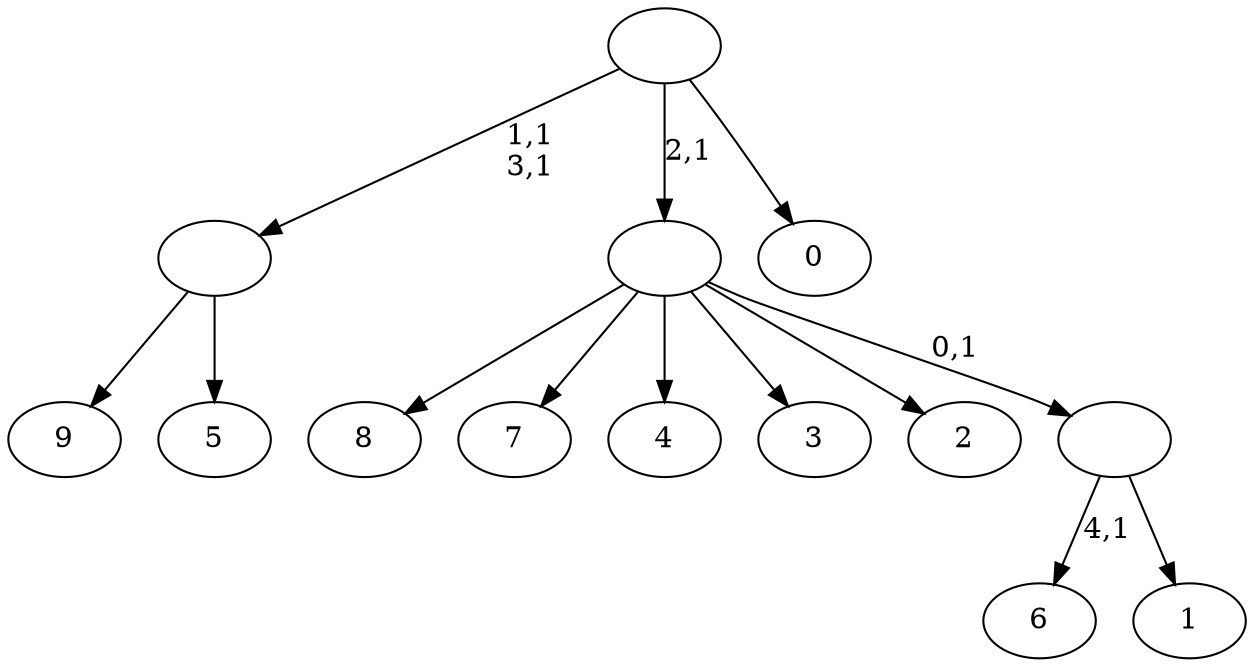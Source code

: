 digraph T {
	15 [label="9"]
	14 [label="8"]
	13 [label="7"]
	12 [label="6"]
	10 [label="5"]
	9 [label=""]
	7 [label="4"]
	6 [label="3"]
	5 [label="2"]
	4 [label="1"]
	3 [label=""]
	2 [label=""]
	1 [label="0"]
	0 [label=""]
	9 -> 15 [label=""]
	9 -> 10 [label=""]
	3 -> 12 [label="4,1"]
	3 -> 4 [label=""]
	2 -> 14 [label=""]
	2 -> 13 [label=""]
	2 -> 7 [label=""]
	2 -> 6 [label=""]
	2 -> 5 [label=""]
	2 -> 3 [label="0,1"]
	0 -> 9 [label="1,1\n3,1"]
	0 -> 2 [label="2,1"]
	0 -> 1 [label=""]
}
